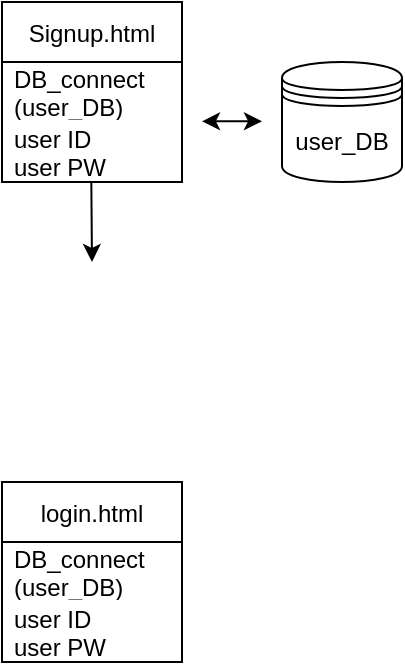<mxfile version="18.0.7" type="github">
  <diagram id="C5RBs43oDa-KdzZeNtuy" name="Page-1">
    <mxGraphModel dx="981" dy="542" grid="1" gridSize="10" guides="1" tooltips="1" connect="1" arrows="1" fold="1" page="1" pageScale="1" pageWidth="827" pageHeight="1169" math="0" shadow="0">
      <root>
        <mxCell id="WIyWlLk6GJQsqaUBKTNV-0" />
        <mxCell id="WIyWlLk6GJQsqaUBKTNV-1" parent="WIyWlLk6GJQsqaUBKTNV-0" />
        <mxCell id="P5X8WKmOZVfoLYURVxWp-2" value="Signup.html" style="swimlane;fontStyle=0;childLayout=stackLayout;horizontal=1;startSize=30;horizontalStack=0;resizeParent=1;resizeParentMax=0;resizeLast=0;collapsible=1;marginBottom=0;" vertex="1" parent="WIyWlLk6GJQsqaUBKTNV-1">
          <mxGeometry x="40" y="40" width="90" height="90" as="geometry" />
        </mxCell>
        <mxCell id="P5X8WKmOZVfoLYURVxWp-3" value="DB_connect&#xa;(user_DB)" style="text;strokeColor=none;fillColor=none;align=left;verticalAlign=middle;spacingLeft=4;spacingRight=4;overflow=hidden;points=[[0,0.5],[1,0.5]];portConstraint=eastwest;rotatable=0;" vertex="1" parent="P5X8WKmOZVfoLYURVxWp-2">
          <mxGeometry y="30" width="90" height="30" as="geometry" />
        </mxCell>
        <mxCell id="P5X8WKmOZVfoLYURVxWp-4" value="user ID&#xa;user PW" style="text;strokeColor=none;fillColor=none;align=left;verticalAlign=middle;spacingLeft=4;spacingRight=4;overflow=hidden;points=[[0,0.5],[1,0.5]];portConstraint=eastwest;rotatable=0;" vertex="1" parent="P5X8WKmOZVfoLYURVxWp-2">
          <mxGeometry y="60" width="90" height="30" as="geometry" />
        </mxCell>
        <mxCell id="P5X8WKmOZVfoLYURVxWp-6" value="" style="endArrow=classic;html=1;rounded=0;" edge="1" parent="WIyWlLk6GJQsqaUBKTNV-1">
          <mxGeometry width="50" height="50" relative="1" as="geometry">
            <mxPoint x="84.66" y="130" as="sourcePoint" />
            <mxPoint x="85" y="170" as="targetPoint" />
          </mxGeometry>
        </mxCell>
        <mxCell id="P5X8WKmOZVfoLYURVxWp-7" value="user_DB" style="shape=datastore;whiteSpace=wrap;html=1;" vertex="1" parent="WIyWlLk6GJQsqaUBKTNV-1">
          <mxGeometry x="180" y="70" width="60" height="60" as="geometry" />
        </mxCell>
        <mxCell id="P5X8WKmOZVfoLYURVxWp-8" value="" style="endArrow=classic;startArrow=classic;html=1;rounded=0;" edge="1" parent="WIyWlLk6GJQsqaUBKTNV-1">
          <mxGeometry width="50" height="50" relative="1" as="geometry">
            <mxPoint x="140" y="99.66" as="sourcePoint" />
            <mxPoint x="170" y="99.66" as="targetPoint" />
          </mxGeometry>
        </mxCell>
        <mxCell id="P5X8WKmOZVfoLYURVxWp-9" value="login.html" style="swimlane;fontStyle=0;childLayout=stackLayout;horizontal=1;startSize=30;horizontalStack=0;resizeParent=1;resizeParentMax=0;resizeLast=0;collapsible=1;marginBottom=0;" vertex="1" parent="WIyWlLk6GJQsqaUBKTNV-1">
          <mxGeometry x="40" y="280" width="90" height="90" as="geometry" />
        </mxCell>
        <mxCell id="P5X8WKmOZVfoLYURVxWp-10" value="DB_connect&#xa;(user_DB)" style="text;strokeColor=none;fillColor=none;align=left;verticalAlign=middle;spacingLeft=4;spacingRight=4;overflow=hidden;points=[[0,0.5],[1,0.5]];portConstraint=eastwest;rotatable=0;" vertex="1" parent="P5X8WKmOZVfoLYURVxWp-9">
          <mxGeometry y="30" width="90" height="30" as="geometry" />
        </mxCell>
        <mxCell id="P5X8WKmOZVfoLYURVxWp-11" value="user ID&#xa;user PW" style="text;strokeColor=none;fillColor=none;align=left;verticalAlign=middle;spacingLeft=4;spacingRight=4;overflow=hidden;points=[[0,0.5],[1,0.5]];portConstraint=eastwest;rotatable=0;" vertex="1" parent="P5X8WKmOZVfoLYURVxWp-9">
          <mxGeometry y="60" width="90" height="30" as="geometry" />
        </mxCell>
      </root>
    </mxGraphModel>
  </diagram>
</mxfile>
